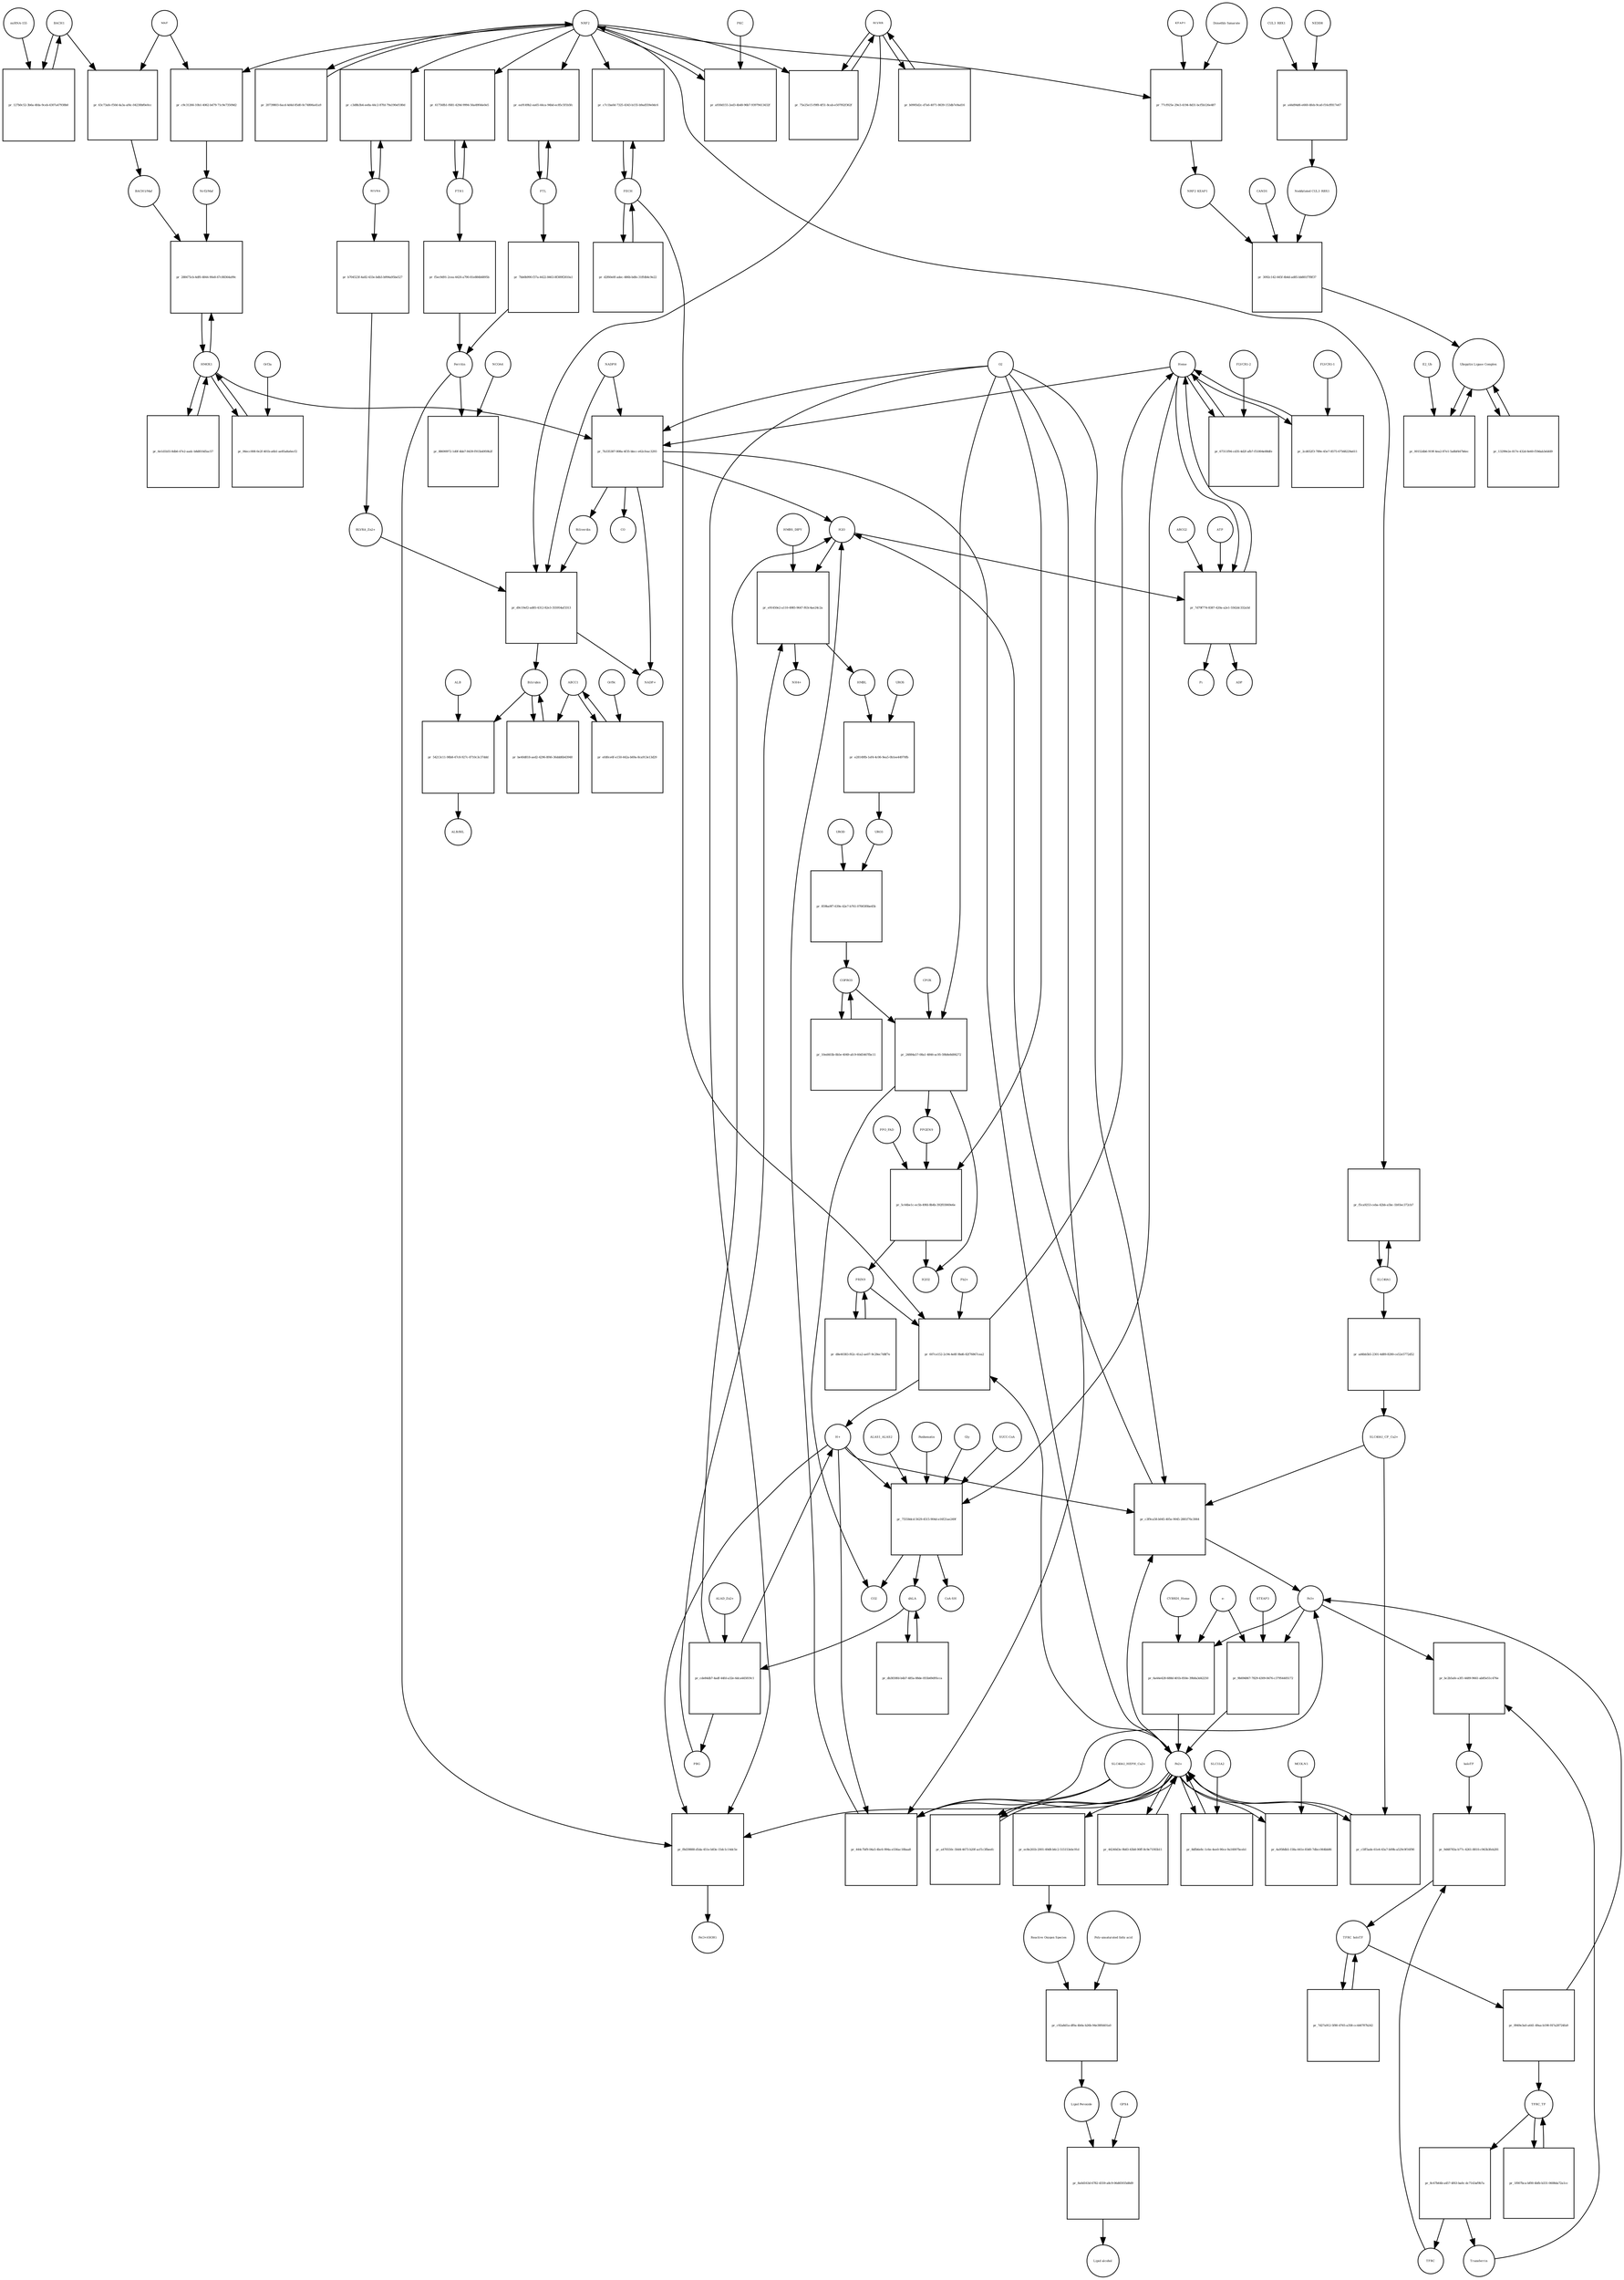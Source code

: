 strict digraph  {
Heme [annotation="urn_miriam_obo.chebi_CHEBI%3A30413", bipartite=0, cls="simple chemical", fontsize=4, label=Heme, shape=circle];
"pr_7b335387-808a-4f35-bbcc-e62cfeac3293" [annotation="", bipartite=1, cls=process, fontsize=4, label="pr_7b335387-808a-4f35-bbcc-e62cfeac3293", shape=square];
Biliverdin [annotation="urn_miriam_obo.chebi_CHEBI%3A17033", bipartite=0, cls="simple chemical", fontsize=4, label=Biliverdin, shape=circle];
HMOX1 [annotation=urn_miriam_uniprot_P09601, bipartite=0, cls=macromolecule, fontsize=4, label=HMOX1, shape=circle];
O2 [annotation="urn_miriam_obo.chebi_CHEBI%3A15379", bipartite=0, cls="simple chemical", fontsize=4, label=O2, shape=circle];
NADPH [annotation="urn_miriam_obo.chebi_CHEBI%3A16474", bipartite=0, cls="simple chemical", fontsize=4, label=NADPH, shape=circle];
H2O [annotation="urn_miriam_obo.chebi_CHEBI%3A15377", bipartite=0, cls="simple chemical", fontsize=4, label=H2O, shape=circle];
"Fe2+" [annotation="urn_miriam_obo.chebi_CHEBI%3A29033", bipartite=0, cls="simple chemical", fontsize=4, label="Fe2+", shape=circle];
"NADP+" [annotation="urn_miriam_obo.chebi_CHEBI%3A18009", bipartite=0, cls="simple chemical", fontsize=4, label="NADP+", shape=circle];
CO [annotation="urn_miriam_obo.chebi_CHEBI%3A17245", bipartite=0, cls="simple chemical", fontsize=4, label=CO, shape=circle];
"pr_67311f94-cd35-4d2f-afb7-f51804e88dfe" [annotation="", bipartite=1, cls=process, fontsize=4, label="pr_67311f94-cd35-4d2f-afb7-f51804e88dfe", shape=square];
"FLVCR1-2" [annotation=urn_miriam_uniprot_Q9Y5Y0, bipartite=0, cls=macromolecule, fontsize=4, label="FLVCR1-2", shape=circle];
"pr_d9c19ef2-ad85-4312-82e3-355954af3313" [annotation="", bipartite=1, cls=process, fontsize=4, label="pr_d9c19ef2-ad85-4312-82e3-355954af3313", shape=square];
Bilirubin [annotation="urn_miriam_obo.chebi_CHEBI%3A16990", bipartite=0, cls="simple chemical", fontsize=4, label=Bilirubin, shape=circle];
BLVRB [annotation=urn_miriam_uniprot_P30043, bipartite=0, cls=macromolecule, fontsize=4, label=BLVRB, shape=circle];
"BLVRA_Zn2+" [annotation="urn_miriam_obo.chebi_CHEBI%3A29805|urn_miriam_uniprot_P53004", bipartite=0, cls=complex, fontsize=4, label="BLVRA_Zn2+", shape=circle];
"pr_be40d818-aed2-4296-8f46-36ddd6b43948" [annotation="", bipartite=1, cls=process, fontsize=4, label="pr_be40d818-aed2-4296-8f46-36ddd6b43948", shape=square];
ABCC1 [annotation=urn_miriam_uniprot_P02768, bipartite=0, cls=macromolecule, fontsize=4, label=ABCC1, shape=circle];
"pr_54213c11-98b8-47c8-927c-8710c3c37ddd" [annotation="", bipartite=1, cls=process, fontsize=4, label="pr_54213c11-98b8-47c8-927c-8710c3c37ddd", shape=square];
ALB [annotation=urn_miriam_uniprot_P02768, bipartite=0, cls=macromolecule, fontsize=4, label=ALB, shape=circle];
"ALB/BIL" [annotation="urn_miriam_uniprot_P02768|urn_miriam_obo.chebi_CHEBI%3A16990", bipartite=0, cls=complex, fontsize=4, label="ALB/BIL", shape=circle];
NRF2 [annotation=urn_miriam_uniprot_Q16236, bipartite=0, cls=macromolecule, fontsize=4, label=NRF2, shape=circle];
"pr_c9c31266-10b1-4062-b479-71c9e73509d2" [annotation="", bipartite=1, cls=process, fontsize=4, label="pr_c9c31266-10b1-4062-b479-71c9e73509d2", shape=square];
MAF [annotation=urn_miriam_uniprot_O75444, bipartite=0, cls=macromolecule, fontsize=4, label=MAF, shape=circle];
"Nrf2/Maf" [annotation="", bipartite=0, cls=complex, fontsize=4, label="Nrf2/Maf", shape=circle];
"pr_63c73afe-f50d-4a3a-af4c-04230bf0e0cc" [annotation="", bipartite=1, cls=process, fontsize=4, label="pr_63c73afe-f50d-4a3a-af4c-04230bf0e0cc", shape=square];
BACH1 [annotation=urn_miriam_uniprot_O14867, bipartite=0, cls=macromolecule, fontsize=4, label=BACH1, shape=circle];
"BACH1/Maf" [annotation="", bipartite=0, cls=complex, fontsize=4, label="BACH1/Maf", shape=circle];
"pr_127b0c52-3b6a-4fda-9ceb-4307a47938b0" [annotation="", bipartite=1, cls=process, fontsize=4, label="pr_127b0c52-3b6a-4fda-9ceb-4307a47938b0", shape=square];
"miRNA-155" [annotation=urn_miriam_ncbigene_406947, bipartite=0, cls="nucleic acid feature", fontsize=4, label="miRNA-155", shape=circle];
"pr_288475cb-4df0-4844-90e8-67c88364a99c" [annotation="", bipartite=1, cls=process, fontsize=4, label="pr_288475cb-4df0-4844-90e8-67c88364a99c", shape=square];
PRIN9 [annotation="urn_miriam_obo.chebi_CHEBI%3A15430", bipartite=0, cls="simple chemical", fontsize=4, label=PRIN9, shape=circle];
"pr_607ce152-2c94-4e8f-9bd6-82f76867cea2" [annotation="", bipartite=1, cls=process, fontsize=4, label="pr_607ce152-2c94-4e8f-9bd6-82f76867cea2", shape=square];
FECH [annotation=urn_miriam_uniprot_P22830, bipartite=0, cls=macromolecule, fontsize=4, label=FECH, shape=circle];
"Pb2+" [annotation="urn_miriam_obo.chebi_CHEBI%3A27889", bipartite=0, cls="simple chemical", fontsize=4, label="Pb2+", shape=circle];
"H+" [annotation="urn_miriam_obo.chebi_CHEBI%3A15378", bipartite=0, cls="simple chemical", fontsize=4, label="H+", shape=circle];
"SUCC-CoA" [annotation="urn_miriam_obo.chebi_CHEBI%3A57292", bipartite=0, cls="simple chemical", fontsize=4, label="SUCC-CoA", shape=circle];
"pr_75558dcd-5629-4515-904d-e16f21ae249f" [annotation="", bipartite=1, cls=process, fontsize=4, label="pr_75558dcd-5629-4515-904d-e16f21ae249f", shape=square];
dALA [annotation="urn_miriam_obo.chebi_CHEBI%3A356416", bipartite=0, cls="simple chemical", fontsize=4, label=dALA, shape=circle];
ALAS1_ALAS2 [annotation="urn_miriam_uniprot_P13196|urn_miriam_uniprot_P22557", bipartite=0, cls=complex, fontsize=4, label=ALAS1_ALAS2, shape=circle];
Panhematin [annotation=urn_miriam_drugbank_DB03404, bipartite=0, cls="simple chemical", fontsize=4, label=Panhematin, shape=circle];
Gly [annotation="urn_miriam_obo.chebi_CHEBI%3A57305", bipartite=0, cls="simple chemical", fontsize=4, label=Gly, shape=circle];
"CoA-SH" [annotation="urn_miriam_obo.chebi_CHEBI%3A15346", bipartite=0, cls="simple chemical", fontsize=4, label="CoA-SH", shape=circle];
CO2 [annotation="urn_miriam_obo.chebi_CHEBI%3A16526", bipartite=0, cls="simple chemical", fontsize=4, label=CO2, shape=circle];
"pr_77cf925e-29e3-4194-8d31-bcf5b126e487" [annotation="", bipartite=1, cls=process, fontsize=4, label="pr_77cf925e-29e3-4194-8d31-bcf5b126e487", shape=square];
KEAP1 [annotation=urn_miriam_uniprot_Q14145, bipartite=0, cls=macromolecule, fontsize=4, label=KEAP1, shape=circle];
NRF2_KEAP1 [annotation="urn_miriam_uniprot_Q14145|urn_miriam_uniprot_Q16236", bipartite=0, cls=complex, fontsize=4, label=NRF2_KEAP1, shape=circle];
"Dimethly fumarate" [annotation=urn_miriam_drugbank_DB08908, bipartite=0, cls="simple chemical", fontsize=4, label="Dimethly fumarate", shape=circle];
"Ubiquitin Ligase Complex" [annotation="urn_miriam_uniprot_Q14145|urn_miriam_uniprot_Q15843|urn_miriam_uniprot_Q13618|urn_miriam_uniprot_P62877|urn_miriam_uniprot_Q16236|urn_miriam_pubmed_19940261", bipartite=0, cls=complex, fontsize=4, label="Ubiquitin Ligase Complex", shape=circle];
"pr_13299e2e-817e-432d-8e60-f59dab3ebfd9" [annotation="", bipartite=1, cls=process, fontsize=4, label="pr_13299e2e-817e-432d-8e60-f59dab3ebfd9", shape=square];
"pr_cde84db7-4adf-44fd-a32e-6dca445819c1" [annotation="", bipartite=1, cls=process, fontsize=4, label="pr_cde84db7-4adf-44fd-a32e-6dca445819c1", shape=square];
PBG [annotation="urn_miriam_obo.chebi_CHEBI%3A58126", bipartite=0, cls="simple chemical", fontsize=4, label=PBG, shape=circle];
"ALAD_Zn2+" [annotation="urn_miriam_uniprot_P13716|urn_miriam_obo.chebi_CHEBI%3A29105", bipartite=0, cls=complex, fontsize=4, label="ALAD_Zn2+", shape=circle];
"pr_e91450e2-a110-4985-9647-f63c4ae24c2a" [annotation="", bipartite=1, cls=process, fontsize=4, label="pr_e91450e2-a110-4985-9647-f63c4ae24c2a", shape=square];
HMBL [annotation="urn_miriam_obo.chebi_CHEBI%3A57845", bipartite=0, cls="simple chemical", fontsize=4, label=HMBL, shape=circle];
HMBS_DIPY [annotation="urn_miriam_obo.chebi_CHEBI%3A36319|urn_miriam_uniprot_P08397", bipartite=0, cls=complex, fontsize=4, label=HMBS_DIPY, shape=circle];
"NH4+" [annotation="urn_miriam_obo.chebi_CHEBI%3A28938", bipartite=0, cls="simple chemical", fontsize=4, label="NH4+", shape=circle];
"pr_e28149fb-1ef4-4c06-9ea5-0b1ee44970fb" [annotation="", bipartite=1, cls=process, fontsize=4, label="pr_e28149fb-1ef4-4c06-9ea5-0b1ee44970fb", shape=square];
URO3 [annotation="urn_miriam_obo.chebi_CHEBI%3A15437", bipartite=0, cls="simple chemical", fontsize=4, label=URO3, shape=circle];
UROS [annotation=urn_miriam_uniprot_P10746, bipartite=0, cls=macromolecule, fontsize=4, label=UROS, shape=circle];
"pr_859ba9f7-639e-42e7-b761-07065f0be45b" [annotation="", bipartite=1, cls=process, fontsize=4, label="pr_859ba9f7-639e-42e7-b761-07065f0be45b", shape=square];
COPRO3 [annotation="urn_miriam_obo.chebi_CHEBI%3A15439", bipartite=0, cls="simple chemical", fontsize=4, label=COPRO3, shape=circle];
UROD [annotation=urn_miriam_uniprot_P06132, bipartite=0, cls=macromolecule, fontsize=4, label=UROD, shape=circle];
"pr_24884a57-08a1-4846-ac95-59b8e8d06272" [annotation="", bipartite=1, cls=process, fontsize=4, label="pr_24884a57-08a1-4846-ac95-59b8e8d06272", shape=square];
PPGEN9 [annotation="urn_miriam_obo.chebi_CHEBI%3A15435", bipartite=0, cls="simple chemical", fontsize=4, label=PPGEN9, shape=circle];
CPOX [annotation=urn_miriam_uniprot_P36551, bipartite=0, cls=macromolecule, fontsize=4, label=CPOX, shape=circle];
H2O2 [annotation="urn_miriam_obo.chebi_CHEBI%3A16240", bipartite=0, cls="simple chemical", fontsize=4, label=H2O2, shape=circle];
"pr_5c44be1c-ec5b-49fd-8b4b-392f03069e6e" [annotation="", bipartite=1, cls=process, fontsize=4, label="pr_5c44be1c-ec5b-49fd-8b4b-392f03069e6e", shape=square];
PPO_FAD [annotation="urn_miriam_obo.chebi_CHEBI%3A16238|urn_miriam_uniprot_P50336", bipartite=0, cls=complex, fontsize=4, label=PPO_FAD, shape=circle];
"pr_20739803-6acd-4d4d-85d0-0c74806a41a9" [annotation="", bipartite=1, cls=process, fontsize=4, label="pr_20739803-6acd-4d4d-85d0-0c74806a41a9", shape=square];
"pr_db3830fd-b4b7-485a-88de-055b69d95cca" [annotation="", bipartite=1, cls="uncertain process", fontsize=4, label="pr_db3830fd-b4b7-485a-88de-055b69d95cca", shape=square];
"pr_10ed403b-0b5e-4049-afc9-60d5467fbc11" [annotation="", bipartite=1, cls="uncertain process", fontsize=4, label="pr_10ed403b-0b5e-4049-afc9-60d5467fbc11", shape=square];
"pr_d8e40383-f62c-41a2-ae07-9c28ec7d8f7e" [annotation="", bipartite=1, cls="uncertain process", fontsize=4, label="pr_d8e40383-f62c-41a2-ae07-9c28ec7d8f7e", shape=square];
"Poly-unsaturated fatty acid" [annotation="urn_miriam_obo.chebi_CHEBI%3A26208", bipartite=0, cls="simple chemical", fontsize=4, label="Poly-unsaturated fatty acid", shape=circle];
"pr_c92a8d1a-df0a-4b0a-b26b-94e38f4401a0" [annotation="", bipartite=1, cls=process, fontsize=4, label="pr_c92a8d1a-df0a-4b0a-b26b-94e38f4401a0", shape=square];
"Lipid Peroxide" [annotation="urn_miriam_obo.chebi_CHEBI%3A61051", bipartite=0, cls="simple chemical", fontsize=4, label="Lipid Peroxide", shape=circle];
"Reactive Oxygen Species" [annotation="urn_miriam_obo.chebi_CHEBI%3A26523", bipartite=0, cls="simple chemical", fontsize=4, label="Reactive Oxygen Species", shape=circle];
"pr_f8d39888-d5da-451e-b83e-15dc1c14dc5e" [annotation="", bipartite=1, cls=process, fontsize=4, label="pr_f8d39888-d5da-451e-b83e-15dc1c14dc5e", shape=square];
"Fe(3+)O(OH)" [annotation="urn_miriam_obo.chebi_CHEBI%3A78619", bipartite=0, cls="simple chemical", fontsize=4, label="Fe(3+)O(OH)", shape=circle];
Ferritin [annotation=urn_miriam_uniprot_P02794, bipartite=0, cls=complex, fontsize=4, label=Ferritin, shape=circle];
"pr_c5ff5ade-61e4-43a7-b09b-a529c9f16f90" [annotation="", bipartite=1, cls=process, fontsize=4, label="pr_c5ff5ade-61e4-43a7-b09b-a529c9f16f90", shape=square];
"SLC40A1_CP_Cu2+" [annotation="urn_miriam_uniprot_P00450|urn_miriam_uniprot_Q9NP59|urn_miriam_obo.chebi_CHEBI%3A29036", bipartite=0, cls=complex, fontsize=4, label="SLC40A1_CP_Cu2+", shape=circle];
"pr_c3f9ca58-b045-405e-9045-2881f76c3064" [annotation="", bipartite=1, cls=process, fontsize=4, label="pr_c3f9ca58-b045-405e-9045-2881f76c3064", shape=square];
"Fe3+" [annotation="urn_miriam_obo.chebi_CHEBI%3A29034", bipartite=0, cls="simple chemical", fontsize=4, label="Fe3+", shape=circle];
SLC40A1 [annotation=urn_miriam_ncbigene_30061, bipartite=0, cls="nucleic acid feature", fontsize=4, label=SLC40A1, shape=circle];
"pr_f5ca9253-ceba-42bb-a5bc-1b93ec372cb7" [annotation="", bipartite=1, cls=process, fontsize=4, label="pr_f5ca9253-ceba-42bb-a5bc-1b93ec372cb7", shape=square];
FTH1 [annotation=urn_miriam_ncbigene_2495, bipartite=0, cls="nucleic acid feature", fontsize=4, label=FTH1, shape=circle];
"pr_61756fb1-f681-429d-9994-56a49f44e0e5" [annotation="", bipartite=1, cls=process, fontsize=4, label="pr_61756fb1-f681-429d-9994-56a49f44e0e5", shape=square];
FTL [annotation=urn_miriam_ncbigene_2512, bipartite=0, cls="nucleic acid feature", fontsize=4, label=FTL, shape=circle];
"pr_ea9149b2-ea65-44ca-94bd-ec85c5f1b5fc" [annotation="", bipartite=1, cls=process, fontsize=4, label="pr_ea9149b2-ea65-44ca-94bd-ec85c5f1b5fc", shape=square];
"pr_f5ec9d91-2cea-4420-a790-81e884b6895b" [annotation="", bipartite=1, cls=process, fontsize=4, label="pr_f5ec9d91-2cea-4420-a790-81e884b6895b", shape=square];
"pr_7bb0b990-f37a-4422-8463-8f389f2810a1" [annotation="", bipartite=1, cls=process, fontsize=4, label="pr_7bb0b990-f37a-4422-8463-8f389f2810a1", shape=square];
"pr_c7c1ba0d-7325-4343-b155-b9ad559e0dc6" [annotation="", bipartite=1, cls=process, fontsize=4, label="pr_c7c1ba0d-7325-4343-b155-b9ad559e0dc6", shape=square];
"pr_d2f60e0f-adec-486b-bdfe-31ffdb4c9e22" [annotation="", bipartite=1, cls=process, fontsize=4, label="pr_d2f60e0f-adec-486b-bdfe-31ffdb4c9e22", shape=square];
"pr_6e1d1b55-8db6-47e2-aadc-b8d810d5ac57" [annotation="", bipartite=1, cls=process, fontsize=4, label="pr_6e1d1b55-8db6-47e2-aadc-b8d810d5ac57", shape=square];
BLVRA [annotation=urn_miriam_ncbigene_644, bipartite=0, cls="nucleic acid feature", fontsize=4, label=BLVRA, shape=circle];
"pr_c3d8b3b4-ee8a-44c2-87fd-79a190ef180d" [annotation="", bipartite=1, cls=process, fontsize=4, label="pr_c3d8b3b4-ee8a-44c2-87fd-79a190ef180d", shape=square];
"pr_75e25e15-f9f8-4f51-8cab-e507f62f362f" [annotation="", bipartite=1, cls=process, fontsize=4, label="pr_75e25e15-f9f8-4f51-8cab-e507f62f362f", shape=square];
"pr_b0905d2c-d7a6-4071-8639-153db7e9ad16" [annotation="", bipartite=1, cls=process, fontsize=4, label="pr_b0905d2c-d7a6-4071-8639-153db7e9ad16", shape=square];
"pr_b704523f-4a82-433e-bdb3-b994a95be527" [annotation="", bipartite=1, cls=process, fontsize=4, label="pr_b704523f-4a82-433e-bdb3-b994a95be527", shape=square];
"pr_ad4bb5b5-2301-4d89-8280-ce52e5772d52" [annotation="", bipartite=1, cls=process, fontsize=4, label="pr_ad4bb5b5-2301-4d89-8280-ce52e5772d52", shape=square];
"pr_88690972-1d0f-4bb7-8439-f915b4959b2f" [annotation="", bipartite=1, cls=process, fontsize=4, label="pr_88690972-1d0f-4bb7-8439-f915b4959b2f", shape=square];
NCOA4 [annotation=urn_miriam_uniprot_Q13772, bipartite=0, cls=macromolecule, fontsize=4, label=NCOA4, shape=circle];
"pr_6a44e428-688d-401b-850e-39b8a3d42250" [annotation="", bipartite=1, cls=process, fontsize=4, label="pr_6a44e428-688d-401b-850e-39b8a3d42250", shape=square];
CYBRD1_Heme [annotation="urn_miriam_uniprot_Q53TN4|urn_miriam_obo.chebi_CHEBI%3A30413", bipartite=0, cls=complex, fontsize=4, label=CYBRD1_Heme, shape=circle];
"e-" [annotation="urn_miriam_obo.chebi_CHEBI%3A10545", bipartite=0, cls="simple chemical", fontsize=4, label="e-", shape=circle];
"pr_8dfb6e8c-1c6e-4ee0-90ce-9a16007bceb1" [annotation="", bipartite=1, cls=process, fontsize=4, label="pr_8dfb6e8c-1c6e-4ee0-90ce-9a16007bceb1", shape=square];
SLC11A2 [annotation=urn_miriam_uniprot_P49281, bipartite=0, cls=macromolecule, fontsize=4, label=SLC11A2, shape=circle];
"pr_8a0d163d-6782-4559-a8c9-06d65935d8d9" [annotation="", bipartite=1, cls=process, fontsize=4, label="pr_8a0d163d-6782-4559-a8c9-06d65935d8d9", shape=square];
"Lipid alcohol" [annotation="urn_miriam_obo.chebi_CHEBI%3A24026", bipartite=0, cls="simple chemical", fontsize=4, label="Lipid alcohol", shape=circle];
GPX4 [annotation=urn_miriam_uniprot_P36969, bipartite=0, cls=macromolecule, fontsize=4, label=GPX4, shape=circle];
"pr_06ecc008-0e2f-401b-a6b1-ae85a8a6ecf2" [annotation="", bipartite=1, cls=process, fontsize=4, label="pr_06ecc008-0e2f-401b-a6b1-ae85a8a6ecf2", shape=square];
Orf3a [annotation=urn_miriam_ncbigene_43740569, bipartite=0, cls=macromolecule, fontsize=4, label=Orf3a, shape=circle];
"pr_ec8e261b-2001-49d8-b6c2-515153ebc91d" [annotation="", bipartite=1, cls=process, fontsize=4, label="pr_ec8e261b-2001-49d8-b6c2-515153ebc91d", shape=square];
"pr_efd0ce6f-e150-442a-b69a-8ca913e13d29" [annotation="", bipartite=1, cls=process, fontsize=4, label="pr_efd0ce6f-e150-442a-b69a-8ca913e13d29", shape=square];
Orf9c [annotation="", bipartite=0, cls=macromolecule, fontsize=4, label=Orf9c, shape=circle];
CUL3_RBX1 [annotation="urn_miriam_uniprot_Q13618|urn_miriam_uniprot_P62877", bipartite=0, cls=complex, fontsize=4, label=CUL3_RBX1, shape=circle];
"pr_a44d94d6-e660-4feb-9ca0-f16cff817e67" [annotation="", bipartite=1, cls=process, fontsize=4, label="pr_a44d94d6-e660-4feb-9ca0-f16cff817e67", shape=square];
"Neddylated CUL3_RBX1" [annotation="urn_miriam_uniprot_Q15843|urn_miriam_uniprot_Q13618|urn_miriam_uniprot_P62877", bipartite=0, cls=complex, fontsize=4, label="Neddylated CUL3_RBX1", shape=circle];
NEDD8 [annotation=urn_miriam_uniprot_Q15843, bipartite=0, cls="simple chemical", fontsize=4, label=NEDD8, shape=circle];
"pr_3092c142-645f-4b4d-ad85-bb881f7f8f37" [annotation="", bipartite=1, cls=process, fontsize=4, label="pr_3092c142-645f-4b4d-ad85-bb881f7f8f37", shape=square];
CAND1 [annotation=urn_miriam_uniprot_Q86VP6, bipartite=0, cls=macromolecule, fontsize=4, label=CAND1, shape=circle];
E2_Ub [annotation="urn_miriam_pubmed_19940261|urn_miriam_uniprot_P0CG48", bipartite=0, cls=complex, fontsize=4, label=E2_Ub, shape=circle];
"pr_00152db6-919f-4ea2-87e1-5a8bf447b6ec" [annotation="", bipartite=1, cls=process, fontsize=4, label="pr_00152db6-919f-4ea2-87e1-5a8bf447b6ec", shape=square];
"pr_a930d155-2ed3-4b48-96b7-93979413432f" [annotation="", bipartite=1, cls=process, fontsize=4, label="pr_a930d155-2ed3-4b48-96b7-93979413432f", shape=square];
PKC [annotation=urn_miriam_pubmed_12198130, bipartite=0, cls=macromolecule, fontsize=4, label=PKC, shape=circle];
"pr_2cd652f3-789e-45e7-8575-67568229a611" [annotation="", bipartite=1, cls=process, fontsize=4, label="pr_2cd652f3-789e-45e7-8575-67568229a611", shape=square];
"FLVCR1-1" [annotation=urn_miriam_uniprot_Q9Y5Y0, bipartite=0, cls=macromolecule, fontsize=4, label="FLVCR1-1", shape=circle];
"pr_7d79f774-8387-420a-a2e1-5562dc332a5d" [annotation="", bipartite=1, cls=process, fontsize=4, label="pr_7d79f774-8387-420a-a2e1-5562dc332a5d", shape=square];
ABCG2 [annotation=urn_miriam_uniprot_Q9UNQ0, bipartite=0, cls="macromolecule multimer", fontsize=4, label=ABCG2, shape=circle];
ATP [annotation="urn_miriam_obo.chebi_CHEBI%3A30616", bipartite=0, cls="simple chemical", fontsize=4, label=ATP, shape=circle];
Pi [annotation="urn_miriam_obo.chebi_CHEBI%3A18367", bipartite=0, cls="simple chemical", fontsize=4, label=Pi, shape=circle];
ADP [annotation="urn_miriam_obo.chebi_CHEBI%3A456216", bipartite=0, cls="simple chemical", fontsize=4, label=ADP, shape=circle];
"pr_a470550c-50d4-4673-b20f-acf1c3fbeefc" [annotation="", bipartite=1, cls=process, fontsize=4, label="pr_a470550c-50d4-4673-b20f-acf1c3fbeefc", shape=square];
"SLC40A1_HEPH_Cu2+" [annotation="urn_miriam_uniprot_Q9BQS7|urn_miriam_uniprot_Q9NP59|urn_miriam_obo.chebi_CHEBI%3A28694", bipartite=0, cls=complex, fontsize=4, label="SLC40A1_HEPH_Cu2+", shape=circle];
"pr_444c7bf9-04a5-4bc6-994a-e556ac18baa8" [annotation="", bipartite=1, cls=process, fontsize=4, label="pr_444c7bf9-04a5-4bc6-994a-e556ac18baa8", shape=square];
"pr_bc2b5afe-a3f1-4489-9661-ab85e51c476e" [annotation="", bipartite=1, cls=process, fontsize=4, label="pr_bc2b5afe-a3f1-4489-9661-ab85e51c476e", shape=square];
Transferrin [annotation=urn_miriam_uniprot_P02787, bipartite=0, cls=macromolecule, fontsize=4, label=Transferrin, shape=circle];
holoTF [annotation="urn_miriam_uniprot_P02787|urn_miriam_obo.chebi_CHEBI%3A29034", bipartite=0, cls=complex, fontsize=4, label=holoTF, shape=circle];
TFRC [annotation=urn_miriam_uniprot_P02786, bipartite=0, cls="macromolecule multimer", fontsize=4, label=TFRC, shape=circle];
"pr_9d48783a-b77c-4261-8810-c943b3feb281" [annotation="", bipartite=1, cls=process, fontsize=4, label="pr_9d48783a-b77c-4261-8810-c943b3feb281", shape=square];
TFRC_holoTF [annotation="urn_miriam_uniprot_P02787|urn_miriam_obo.chebi_CHEBI%3A29034|urn_miriam_uniprot_P02786", bipartite=0, cls=complex, fontsize=4, label=TFRC_holoTF, shape=circle];
"pr_7d27a912-5f80-4765-a358-cc446787b242" [annotation="", bipartite=1, cls=process, fontsize=4, label="pr_7d27a912-5f80-4765-a358-cc446787b242", shape=square];
"pr_0949e3a0-a641-49aa-b190-f47a28724fa9" [annotation="", bipartite=1, cls=process, fontsize=4, label="pr_0949e3a0-a641-49aa-b190-f47a28724fa9", shape=square];
TFRC_TF [annotation="urn_miriam_uniprot_P02787|urn_miriam_uniprot_P02786", bipartite=0, cls=complex, fontsize=4, label=TFRC_TF, shape=circle];
"pr_9b694867-7829-4309-8476-c37954405172" [annotation="", bipartite=1, cls=process, fontsize=4, label="pr_9b694867-7829-4309-8476-c37954405172", shape=square];
STEAP3 [annotation=urn_miriam_uniprot_Q658P3, bipartite=0, cls=macromolecule, fontsize=4, label=STEAP3, shape=circle];
"pr_4a958db5-158a-441e-83d0-7dbcc064bb86" [annotation="", bipartite=1, cls=process, fontsize=4, label="pr_4a958db5-158a-441e-83d0-7dbcc064bb86", shape=square];
MCOLN1 [annotation=urn_miriam_uniprot_Q9GZU1, bipartite=0, cls=macromolecule, fontsize=4, label=MCOLN1, shape=circle];
"pr_44240d3e-9b83-43b8-90ff-8c9e71f45b11" [annotation="", bipartite=1, cls=process, fontsize=4, label="pr_44240d3e-9b83-43b8-90ff-8c9e71f45b11", shape=square];
"pr_1f007bca-bf00-4bfb-b331-0608da72a1cc" [annotation="", bipartite=1, cls=process, fontsize=4, label="pr_1f007bca-bf00-4bfb-b331-0608da72a1cc", shape=square];
"pr_8c67b64b-a457-4f63-ba0c-dc7143af9b7a" [annotation="", bipartite=1, cls=process, fontsize=4, label="pr_8c67b64b-a457-4f63-ba0c-dc7143af9b7a", shape=square];
Heme -> "pr_7b335387-808a-4f35-bbcc-e62cfeac3293"  [annotation="", interaction_type=consumption];
Heme -> "pr_67311f94-cd35-4d2f-afb7-f51804e88dfe"  [annotation="", interaction_type=consumption];
Heme -> "pr_75558dcd-5629-4515-904d-e16f21ae249f"  [annotation=urn_miriam_pubmed_25446301, interaction_type=inhibition];
Heme -> "pr_2cd652f3-789e-45e7-8575-67568229a611"  [annotation="", interaction_type=consumption];
Heme -> "pr_7d79f774-8387-420a-a2e1-5562dc332a5d"  [annotation="", interaction_type=consumption];
"pr_7b335387-808a-4f35-bbcc-e62cfeac3293" -> Biliverdin  [annotation="", interaction_type=production];
"pr_7b335387-808a-4f35-bbcc-e62cfeac3293" -> H2O  [annotation="", interaction_type=production];
"pr_7b335387-808a-4f35-bbcc-e62cfeac3293" -> "Fe2+"  [annotation="", interaction_type=production];
"pr_7b335387-808a-4f35-bbcc-e62cfeac3293" -> "NADP+"  [annotation="", interaction_type=production];
"pr_7b335387-808a-4f35-bbcc-e62cfeac3293" -> CO  [annotation="", interaction_type=production];
Biliverdin -> "pr_d9c19ef2-ad85-4312-82e3-355954af3313"  [annotation="", interaction_type=consumption];
HMOX1 -> "pr_7b335387-808a-4f35-bbcc-e62cfeac3293"  [annotation="", interaction_type=catalysis];
HMOX1 -> "pr_288475cb-4df0-4844-90e8-67c88364a99c"  [annotation="", interaction_type=consumption];
HMOX1 -> "pr_6e1d1b55-8db6-47e2-aadc-b8d810d5ac57"  [annotation="", interaction_type=consumption];
HMOX1 -> "pr_06ecc008-0e2f-401b-a6b1-ae85a8a6ecf2"  [annotation="", interaction_type=consumption];
O2 -> "pr_7b335387-808a-4f35-bbcc-e62cfeac3293"  [annotation="", interaction_type=consumption];
O2 -> "pr_24884a57-08a1-4846-ac95-59b8e8d06272"  [annotation="", interaction_type=consumption];
O2 -> "pr_5c44be1c-ec5b-49fd-8b4b-392f03069e6e"  [annotation="", interaction_type=consumption];
O2 -> "pr_f8d39888-d5da-451e-b83e-15dc1c14dc5e"  [annotation="", interaction_type=consumption];
O2 -> "pr_c3f9ca58-b045-405e-9045-2881f76c3064"  [annotation="", interaction_type=consumption];
O2 -> "pr_444c7bf9-04a5-4bc6-994a-e556ac18baa8"  [annotation="", interaction_type=consumption];
NADPH -> "pr_7b335387-808a-4f35-bbcc-e62cfeac3293"  [annotation="", interaction_type=consumption];
NADPH -> "pr_d9c19ef2-ad85-4312-82e3-355954af3313"  [annotation="", interaction_type=consumption];
H2O -> "pr_e91450e2-a110-4985-9647-f63c4ae24c2a"  [annotation="", interaction_type=consumption];
H2O -> "pr_7d79f774-8387-420a-a2e1-5562dc332a5d"  [annotation="", interaction_type=consumption];
"Fe2+" -> "pr_607ce152-2c94-4e8f-9bd6-82f76867cea2"  [annotation="", interaction_type=consumption];
"Fe2+" -> "pr_f8d39888-d5da-451e-b83e-15dc1c14dc5e"  [annotation="", interaction_type=consumption];
"Fe2+" -> "pr_c5ff5ade-61e4-43a7-b09b-a529c9f16f90"  [annotation="", interaction_type=consumption];
"Fe2+" -> "pr_c3f9ca58-b045-405e-9045-2881f76c3064"  [annotation="", interaction_type=consumption];
"Fe2+" -> "pr_8dfb6e8c-1c6e-4ee0-90ce-9a16007bceb1"  [annotation="", interaction_type=consumption];
"Fe2+" -> "pr_ec8e261b-2001-49d8-b6c2-515153ebc91d"  [annotation="urn_miriam_pubmed_26794443|urn_miriam_pubmed_30692038", interaction_type=catalysis];
"Fe2+" -> "pr_a470550c-50d4-4673-b20f-acf1c3fbeefc"  [annotation="", interaction_type=consumption];
"Fe2+" -> "pr_444c7bf9-04a5-4bc6-994a-e556ac18baa8"  [annotation="", interaction_type=consumption];
"Fe2+" -> "pr_4a958db5-158a-441e-83d0-7dbcc064bb86"  [annotation="", interaction_type=consumption];
"Fe2+" -> "pr_44240d3e-9b83-43b8-90ff-8c9e71f45b11"  [annotation="", interaction_type=consumption];
"pr_67311f94-cd35-4d2f-afb7-f51804e88dfe" -> Heme  [annotation="", interaction_type=production];
"FLVCR1-2" -> "pr_67311f94-cd35-4d2f-afb7-f51804e88dfe"  [annotation="", interaction_type=catalysis];
"pr_d9c19ef2-ad85-4312-82e3-355954af3313" -> Bilirubin  [annotation="", interaction_type=production];
"pr_d9c19ef2-ad85-4312-82e3-355954af3313" -> "NADP+"  [annotation="", interaction_type=production];
Bilirubin -> "pr_be40d818-aed2-4296-8f46-36ddd6b43948"  [annotation="", interaction_type=consumption];
Bilirubin -> "pr_54213c11-98b8-47c8-927c-8710c3c37ddd"  [annotation="", interaction_type=consumption];
BLVRB -> "pr_d9c19ef2-ad85-4312-82e3-355954af3313"  [annotation="", interaction_type=catalysis];
BLVRB -> "pr_75e25e15-f9f8-4f51-8cab-e507f62f362f"  [annotation="", interaction_type=consumption];
BLVRB -> "pr_b0905d2c-d7a6-4071-8639-153db7e9ad16"  [annotation="", interaction_type=consumption];
"BLVRA_Zn2+" -> "pr_d9c19ef2-ad85-4312-82e3-355954af3313"  [annotation="", interaction_type=catalysis];
"pr_be40d818-aed2-4296-8f46-36ddd6b43948" -> Bilirubin  [annotation="", interaction_type=production];
ABCC1 -> "pr_be40d818-aed2-4296-8f46-36ddd6b43948"  [annotation="", interaction_type=catalysis];
ABCC1 -> "pr_efd0ce6f-e150-442a-b69a-8ca913e13d29"  [annotation="", interaction_type=consumption];
"pr_54213c11-98b8-47c8-927c-8710c3c37ddd" -> "ALB/BIL"  [annotation="", interaction_type=production];
ALB -> "pr_54213c11-98b8-47c8-927c-8710c3c37ddd"  [annotation="", interaction_type=consumption];
NRF2 -> "pr_c9c31266-10b1-4062-b479-71c9e73509d2"  [annotation="", interaction_type=consumption];
NRF2 -> "pr_77cf925e-29e3-4194-8d31-bcf5b126e487"  [annotation="", interaction_type=consumption];
NRF2 -> "pr_20739803-6acd-4d4d-85d0-0c74806a41a9"  [annotation="", interaction_type=consumption];
NRF2 -> "pr_f5ca9253-ceba-42bb-a5bc-1b93ec372cb7"  [annotation=urn_miriam_pubmed_30692038, interaction_type=catalysis];
NRF2 -> "pr_61756fb1-f681-429d-9994-56a49f44e0e5"  [annotation=urn_miriam_pubmed_30692038, interaction_type=catalysis];
NRF2 -> "pr_ea9149b2-ea65-44ca-94bd-ec85c5f1b5fc"  [annotation=urn_miriam_pubmed_30692038, interaction_type=catalysis];
NRF2 -> "pr_c7c1ba0d-7325-4343-b155-b9ad559e0dc6"  [annotation="urn_miriam_pubmed_30692038|urn_miriam_pubmed_23766848", interaction_type=catalysis];
NRF2 -> "pr_c3d8b3b4-ee8a-44c2-87fd-79a190ef180d"  [annotation=urn_miriam_pubmed_30692038, interaction_type=catalysis];
NRF2 -> "pr_75e25e15-f9f8-4f51-8cab-e507f62f362f"  [annotation=urn_miriam_pubmed_30692038, interaction_type=catalysis];
NRF2 -> "pr_a930d155-2ed3-4b48-96b7-93979413432f"  [annotation="", interaction_type=consumption];
"pr_c9c31266-10b1-4062-b479-71c9e73509d2" -> "Nrf2/Maf"  [annotation="", interaction_type=production];
MAF -> "pr_c9c31266-10b1-4062-b479-71c9e73509d2"  [annotation="", interaction_type=consumption];
MAF -> "pr_63c73afe-f50d-4a3a-af4c-04230bf0e0cc"  [annotation="", interaction_type=consumption];
"Nrf2/Maf" -> "pr_288475cb-4df0-4844-90e8-67c88364a99c"  [annotation="urn_miriam_pubmed_10473555|urn_miriam_pubmed_31827672|urn_miriam_pubmed_30692038|urn_miriam_pubmed_29717933", interaction_type=catalysis];
"pr_63c73afe-f50d-4a3a-af4c-04230bf0e0cc" -> "BACH1/Maf"  [annotation="", interaction_type=production];
BACH1 -> "pr_63c73afe-f50d-4a3a-af4c-04230bf0e0cc"  [annotation="", interaction_type=consumption];
BACH1 -> "pr_127b0c52-3b6a-4fda-9ceb-4307a47938b0"  [annotation="", interaction_type=consumption];
"BACH1/Maf" -> "pr_288475cb-4df0-4844-90e8-67c88364a99c"  [annotation="urn_miriam_pubmed_10473555|urn_miriam_pubmed_31827672|urn_miriam_pubmed_30692038|urn_miriam_pubmed_29717933", interaction_type=inhibition];
"pr_127b0c52-3b6a-4fda-9ceb-4307a47938b0" -> BACH1  [annotation="", interaction_type=production];
"miRNA-155" -> "pr_127b0c52-3b6a-4fda-9ceb-4307a47938b0"  [annotation="urn_miriam_pubmed_28082120|urn_miriam_pubmed_21982894", interaction_type=inhibition];
"pr_288475cb-4df0-4844-90e8-67c88364a99c" -> HMOX1  [annotation="", interaction_type=production];
PRIN9 -> "pr_607ce152-2c94-4e8f-9bd6-82f76867cea2"  [annotation="", interaction_type=consumption];
PRIN9 -> "pr_d8e40383-f62c-41a2-ae07-9c28ec7d8f7e"  [annotation="", interaction_type=consumption];
"pr_607ce152-2c94-4e8f-9bd6-82f76867cea2" -> Heme  [annotation="", interaction_type=production];
"pr_607ce152-2c94-4e8f-9bd6-82f76867cea2" -> "H+"  [annotation="", interaction_type=production];
FECH -> "pr_607ce152-2c94-4e8f-9bd6-82f76867cea2"  [annotation="", interaction_type=catalysis];
FECH -> "pr_c7c1ba0d-7325-4343-b155-b9ad559e0dc6"  [annotation="", interaction_type=consumption];
FECH -> "pr_d2f60e0f-adec-486b-bdfe-31ffdb4c9e22"  [annotation="", interaction_type=consumption];
"Pb2+" -> "pr_607ce152-2c94-4e8f-9bd6-82f76867cea2"  [annotation="", interaction_type=inhibition];
"H+" -> "pr_75558dcd-5629-4515-904d-e16f21ae249f"  [annotation="", interaction_type=consumption];
"H+" -> "pr_f8d39888-d5da-451e-b83e-15dc1c14dc5e"  [annotation="", interaction_type=consumption];
"H+" -> "pr_c3f9ca58-b045-405e-9045-2881f76c3064"  [annotation="", interaction_type=consumption];
"H+" -> "pr_444c7bf9-04a5-4bc6-994a-e556ac18baa8"  [annotation="", interaction_type=consumption];
"SUCC-CoA" -> "pr_75558dcd-5629-4515-904d-e16f21ae249f"  [annotation="", interaction_type=consumption];
"pr_75558dcd-5629-4515-904d-e16f21ae249f" -> dALA  [annotation="", interaction_type=production];
"pr_75558dcd-5629-4515-904d-e16f21ae249f" -> "CoA-SH"  [annotation="", interaction_type=production];
"pr_75558dcd-5629-4515-904d-e16f21ae249f" -> CO2  [annotation="", interaction_type=production];
dALA -> "pr_cde84db7-4adf-44fd-a32e-6dca445819c1"  [annotation="", interaction_type=consumption];
dALA -> "pr_db3830fd-b4b7-485a-88de-055b69d95cca"  [annotation="", interaction_type=consumption];
ALAS1_ALAS2 -> "pr_75558dcd-5629-4515-904d-e16f21ae249f"  [annotation=urn_miriam_pubmed_25446301, interaction_type=catalysis];
Panhematin -> "pr_75558dcd-5629-4515-904d-e16f21ae249f"  [annotation=urn_miriam_pubmed_25446301, interaction_type=inhibition];
Gly -> "pr_75558dcd-5629-4515-904d-e16f21ae249f"  [annotation="", interaction_type=consumption];
"pr_77cf925e-29e3-4194-8d31-bcf5b126e487" -> NRF2_KEAP1  [annotation="", interaction_type=production];
KEAP1 -> "pr_77cf925e-29e3-4194-8d31-bcf5b126e487"  [annotation="", interaction_type=consumption];
NRF2_KEAP1 -> "pr_3092c142-645f-4b4d-ad85-bb881f7f8f37"  [annotation="", interaction_type=consumption];
"Dimethly fumarate" -> "pr_77cf925e-29e3-4194-8d31-bcf5b126e487"  [annotation="urn_miriam_pubmed_15282312|urn_miriam_pubmed_20486766|urn_miriam_pubmed_31692987|urn_miriam_pubmed_15572695|urn_miriam_pubmed_32132672", interaction_type=inhibition];
"Ubiquitin Ligase Complex" -> "pr_13299e2e-817e-432d-8e60-f59dab3ebfd9"  [annotation="", interaction_type=consumption];
"Ubiquitin Ligase Complex" -> "pr_00152db6-919f-4ea2-87e1-5a8bf447b6ec"  [annotation="", interaction_type=consumption];
"pr_13299e2e-817e-432d-8e60-f59dab3ebfd9" -> "Ubiquitin Ligase Complex"  [annotation="", interaction_type=production];
"pr_cde84db7-4adf-44fd-a32e-6dca445819c1" -> PBG  [annotation="", interaction_type=production];
"pr_cde84db7-4adf-44fd-a32e-6dca445819c1" -> "H+"  [annotation="", interaction_type=production];
"pr_cde84db7-4adf-44fd-a32e-6dca445819c1" -> H2O  [annotation="", interaction_type=production];
PBG -> "pr_e91450e2-a110-4985-9647-f63c4ae24c2a"  [annotation="", interaction_type=consumption];
"ALAD_Zn2+" -> "pr_cde84db7-4adf-44fd-a32e-6dca445819c1"  [annotation="", interaction_type=catalysis];
"pr_e91450e2-a110-4985-9647-f63c4ae24c2a" -> HMBL  [annotation="", interaction_type=production];
"pr_e91450e2-a110-4985-9647-f63c4ae24c2a" -> "NH4+"  [annotation="", interaction_type=production];
HMBL -> "pr_e28149fb-1ef4-4c06-9ea5-0b1ee44970fb"  [annotation="", interaction_type=consumption];
HMBS_DIPY -> "pr_e91450e2-a110-4985-9647-f63c4ae24c2a"  [annotation="", interaction_type=catalysis];
"pr_e28149fb-1ef4-4c06-9ea5-0b1ee44970fb" -> URO3  [annotation="", interaction_type=production];
URO3 -> "pr_859ba9f7-639e-42e7-b761-07065f0be45b"  [annotation="", interaction_type=consumption];
UROS -> "pr_e28149fb-1ef4-4c06-9ea5-0b1ee44970fb"  [annotation="", interaction_type=catalysis];
"pr_859ba9f7-639e-42e7-b761-07065f0be45b" -> COPRO3  [annotation="", interaction_type=production];
COPRO3 -> "pr_24884a57-08a1-4846-ac95-59b8e8d06272"  [annotation="", interaction_type=consumption];
COPRO3 -> "pr_10ed403b-0b5e-4049-afc9-60d5467fbc11"  [annotation="", interaction_type=consumption];
UROD -> "pr_859ba9f7-639e-42e7-b761-07065f0be45b"  [annotation="", interaction_type=catalysis];
"pr_24884a57-08a1-4846-ac95-59b8e8d06272" -> PPGEN9  [annotation="", interaction_type=production];
"pr_24884a57-08a1-4846-ac95-59b8e8d06272" -> CO2  [annotation="", interaction_type=production];
"pr_24884a57-08a1-4846-ac95-59b8e8d06272" -> H2O2  [annotation="", interaction_type=production];
PPGEN9 -> "pr_5c44be1c-ec5b-49fd-8b4b-392f03069e6e"  [annotation="", interaction_type=consumption];
CPOX -> "pr_24884a57-08a1-4846-ac95-59b8e8d06272"  [annotation="", interaction_type=catalysis];
"pr_5c44be1c-ec5b-49fd-8b4b-392f03069e6e" -> PRIN9  [annotation="", interaction_type=production];
"pr_5c44be1c-ec5b-49fd-8b4b-392f03069e6e" -> H2O2  [annotation="", interaction_type=production];
PPO_FAD -> "pr_5c44be1c-ec5b-49fd-8b4b-392f03069e6e"  [annotation="", interaction_type=catalysis];
"pr_20739803-6acd-4d4d-85d0-0c74806a41a9" -> NRF2  [annotation="", interaction_type=production];
"pr_db3830fd-b4b7-485a-88de-055b69d95cca" -> dALA  [annotation="", interaction_type=production];
"pr_10ed403b-0b5e-4049-afc9-60d5467fbc11" -> COPRO3  [annotation="", interaction_type=production];
"pr_d8e40383-f62c-41a2-ae07-9c28ec7d8f7e" -> PRIN9  [annotation="", interaction_type=production];
"Poly-unsaturated fatty acid" -> "pr_c92a8d1a-df0a-4b0a-b26b-94e38f4401a0"  [annotation="", interaction_type=consumption];
"pr_c92a8d1a-df0a-4b0a-b26b-94e38f4401a0" -> "Lipid Peroxide"  [annotation="", interaction_type=production];
"Lipid Peroxide" -> "pr_8a0d163d-6782-4559-a8c9-06d65935d8d9"  [annotation="", interaction_type=consumption];
"Reactive Oxygen Species" -> "pr_c92a8d1a-df0a-4b0a-b26b-94e38f4401a0"  [annotation="urn_miriam_pubmed_26794443|urn_miriam_pubmed_30692038", interaction_type=catalysis];
"pr_f8d39888-d5da-451e-b83e-15dc1c14dc5e" -> "Fe(3+)O(OH)"  [annotation="", interaction_type=production];
Ferritin -> "pr_f8d39888-d5da-451e-b83e-15dc1c14dc5e"  [annotation="", interaction_type=catalysis];
Ferritin -> "pr_88690972-1d0f-4bb7-8439-f915b4959b2f"  [annotation="", interaction_type=consumption];
"pr_c5ff5ade-61e4-43a7-b09b-a529c9f16f90" -> "Fe2+"  [annotation="", interaction_type=production];
"SLC40A1_CP_Cu2+" -> "pr_c5ff5ade-61e4-43a7-b09b-a529c9f16f90"  [annotation="", interaction_type=catalysis];
"SLC40A1_CP_Cu2+" -> "pr_c3f9ca58-b045-405e-9045-2881f76c3064"  [annotation="", interaction_type=catalysis];
"pr_c3f9ca58-b045-405e-9045-2881f76c3064" -> "Fe3+"  [annotation="", interaction_type=production];
"pr_c3f9ca58-b045-405e-9045-2881f76c3064" -> H2O  [annotation="", interaction_type=production];
"Fe3+" -> "pr_6a44e428-688d-401b-850e-39b8a3d42250"  [annotation="", interaction_type=consumption];
"Fe3+" -> "pr_bc2b5afe-a3f1-4489-9661-ab85e51c476e"  [annotation="", interaction_type=consumption];
"Fe3+" -> "pr_9b694867-7829-4309-8476-c37954405172"  [annotation="", interaction_type=consumption];
SLC40A1 -> "pr_f5ca9253-ceba-42bb-a5bc-1b93ec372cb7"  [annotation="", interaction_type=consumption];
SLC40A1 -> "pr_ad4bb5b5-2301-4d89-8280-ce52e5772d52"  [annotation="", interaction_type=consumption];
"pr_f5ca9253-ceba-42bb-a5bc-1b93ec372cb7" -> SLC40A1  [annotation="", interaction_type=production];
FTH1 -> "pr_61756fb1-f681-429d-9994-56a49f44e0e5"  [annotation="", interaction_type=consumption];
FTH1 -> "pr_f5ec9d91-2cea-4420-a790-81e884b6895b"  [annotation="", interaction_type=consumption];
"pr_61756fb1-f681-429d-9994-56a49f44e0e5" -> FTH1  [annotation="", interaction_type=production];
FTL -> "pr_ea9149b2-ea65-44ca-94bd-ec85c5f1b5fc"  [annotation="", interaction_type=consumption];
FTL -> "pr_7bb0b990-f37a-4422-8463-8f389f2810a1"  [annotation="", interaction_type=consumption];
"pr_ea9149b2-ea65-44ca-94bd-ec85c5f1b5fc" -> FTL  [annotation="", interaction_type=production];
"pr_f5ec9d91-2cea-4420-a790-81e884b6895b" -> Ferritin  [annotation="", interaction_type=production];
"pr_7bb0b990-f37a-4422-8463-8f389f2810a1" -> Ferritin  [annotation="", interaction_type=production];
"pr_c7c1ba0d-7325-4343-b155-b9ad559e0dc6" -> FECH  [annotation="", interaction_type=production];
"pr_d2f60e0f-adec-486b-bdfe-31ffdb4c9e22" -> FECH  [annotation="", interaction_type=production];
"pr_6e1d1b55-8db6-47e2-aadc-b8d810d5ac57" -> HMOX1  [annotation="", interaction_type=production];
BLVRA -> "pr_c3d8b3b4-ee8a-44c2-87fd-79a190ef180d"  [annotation="", interaction_type=consumption];
BLVRA -> "pr_b704523f-4a82-433e-bdb3-b994a95be527"  [annotation="", interaction_type=consumption];
"pr_c3d8b3b4-ee8a-44c2-87fd-79a190ef180d" -> BLVRA  [annotation="", interaction_type=production];
"pr_75e25e15-f9f8-4f51-8cab-e507f62f362f" -> BLVRB  [annotation="", interaction_type=production];
"pr_b0905d2c-d7a6-4071-8639-153db7e9ad16" -> BLVRB  [annotation="", interaction_type=production];
"pr_b704523f-4a82-433e-bdb3-b994a95be527" -> "BLVRA_Zn2+"  [annotation="", interaction_type=production];
"pr_ad4bb5b5-2301-4d89-8280-ce52e5772d52" -> "SLC40A1_CP_Cu2+"  [annotation="", interaction_type=production];
NCOA4 -> "pr_88690972-1d0f-4bb7-8439-f915b4959b2f"  [annotation=urn_miriam_pubmed_30692038, interaction_type=catalysis];
"pr_6a44e428-688d-401b-850e-39b8a3d42250" -> "Fe2+"  [annotation="", interaction_type=production];
CYBRD1_Heme -> "pr_6a44e428-688d-401b-850e-39b8a3d42250"  [annotation="", interaction_type=catalysis];
"e-" -> "pr_6a44e428-688d-401b-850e-39b8a3d42250"  [annotation="", interaction_type=consumption];
"e-" -> "pr_9b694867-7829-4309-8476-c37954405172"  [annotation="", interaction_type=consumption];
"pr_8dfb6e8c-1c6e-4ee0-90ce-9a16007bceb1" -> "Fe2+"  [annotation="", interaction_type=production];
SLC11A2 -> "pr_8dfb6e8c-1c6e-4ee0-90ce-9a16007bceb1"  [annotation="", interaction_type=catalysis];
"pr_8a0d163d-6782-4559-a8c9-06d65935d8d9" -> "Lipid alcohol"  [annotation="", interaction_type=production];
GPX4 -> "pr_8a0d163d-6782-4559-a8c9-06d65935d8d9"  [annotation="urn_miriam_pubmed_26794443|urn_miriam_pubmed_30692038", interaction_type=catalysis];
"pr_06ecc008-0e2f-401b-a6b1-ae85a8a6ecf2" -> HMOX1  [annotation="", interaction_type=production];
Orf3a -> "pr_06ecc008-0e2f-401b-a6b1-ae85a8a6ecf2"  [annotation="urn_miriam_doi_10.1101%2F2020.03.22.002386", interaction_type=modulation];
"pr_ec8e261b-2001-49d8-b6c2-515153ebc91d" -> "Reactive Oxygen Species"  [annotation="", interaction_type=production];
"pr_efd0ce6f-e150-442a-b69a-8ca913e13d29" -> ABCC1  [annotation="", interaction_type=production];
Orf9c -> "pr_efd0ce6f-e150-442a-b69a-8ca913e13d29"  [annotation="urn_miriam_doi_10.1101%2F2020.03.22.002386", interaction_type=modulation];
CUL3_RBX1 -> "pr_a44d94d6-e660-4feb-9ca0-f16cff817e67"  [annotation="", interaction_type=consumption];
"pr_a44d94d6-e660-4feb-9ca0-f16cff817e67" -> "Neddylated CUL3_RBX1"  [annotation="", interaction_type=production];
"Neddylated CUL3_RBX1" -> "pr_3092c142-645f-4b4d-ad85-bb881f7f8f37"  [annotation="", interaction_type=consumption];
NEDD8 -> "pr_a44d94d6-e660-4feb-9ca0-f16cff817e67"  [annotation="", interaction_type=consumption];
"pr_3092c142-645f-4b4d-ad85-bb881f7f8f37" -> "Ubiquitin Ligase Complex"  [annotation="", interaction_type=production];
CAND1 -> "pr_3092c142-645f-4b4d-ad85-bb881f7f8f37"  [annotation="urn_miriam_pubmed_20486766|urn_miriam_pubmed_31692987|urn_miriam_pubmed_16449638|urn_miriam_pubmed_15572695", interaction_type=inhibition];
E2_Ub -> "pr_00152db6-919f-4ea2-87e1-5a8bf447b6ec"  [annotation="", interaction_type=consumption];
"pr_00152db6-919f-4ea2-87e1-5a8bf447b6ec" -> "Ubiquitin Ligase Complex"  [annotation="", interaction_type=production];
"pr_a930d155-2ed3-4b48-96b7-93979413432f" -> NRF2  [annotation="", interaction_type=production];
PKC -> "pr_a930d155-2ed3-4b48-96b7-93979413432f"  [annotation="urn_miriam_pubmed_31692987|urn_miriam_pubmed_12198130", interaction_type=catalysis];
"pr_2cd652f3-789e-45e7-8575-67568229a611" -> Heme  [annotation="", interaction_type=production];
"FLVCR1-1" -> "pr_2cd652f3-789e-45e7-8575-67568229a611"  [annotation="", interaction_type=catalysis];
"pr_7d79f774-8387-420a-a2e1-5562dc332a5d" -> Heme  [annotation="", interaction_type=production];
"pr_7d79f774-8387-420a-a2e1-5562dc332a5d" -> Pi  [annotation="", interaction_type=production];
"pr_7d79f774-8387-420a-a2e1-5562dc332a5d" -> ADP  [annotation="", interaction_type=production];
ABCG2 -> "pr_7d79f774-8387-420a-a2e1-5562dc332a5d"  [annotation="", interaction_type=catalysis];
ATP -> "pr_7d79f774-8387-420a-a2e1-5562dc332a5d"  [annotation="", interaction_type=consumption];
"pr_a470550c-50d4-4673-b20f-acf1c3fbeefc" -> "Fe2+"  [annotation="", interaction_type=production];
"SLC40A1_HEPH_Cu2+" -> "pr_a470550c-50d4-4673-b20f-acf1c3fbeefc"  [annotation="", interaction_type=catalysis];
"SLC40A1_HEPH_Cu2+" -> "pr_444c7bf9-04a5-4bc6-994a-e556ac18baa8"  [annotation="", interaction_type=catalysis];
"pr_444c7bf9-04a5-4bc6-994a-e556ac18baa8" -> "Fe3+"  [annotation="", interaction_type=production];
"pr_444c7bf9-04a5-4bc6-994a-e556ac18baa8" -> H2O  [annotation="", interaction_type=production];
"pr_bc2b5afe-a3f1-4489-9661-ab85e51c476e" -> holoTF  [annotation="", interaction_type=production];
Transferrin -> "pr_bc2b5afe-a3f1-4489-9661-ab85e51c476e"  [annotation="", interaction_type=consumption];
holoTF -> "pr_9d48783a-b77c-4261-8810-c943b3feb281"  [annotation="", interaction_type=consumption];
TFRC -> "pr_9d48783a-b77c-4261-8810-c943b3feb281"  [annotation="", interaction_type=consumption];
"pr_9d48783a-b77c-4261-8810-c943b3feb281" -> TFRC_holoTF  [annotation="", interaction_type=production];
TFRC_holoTF -> "pr_7d27a912-5f80-4765-a358-cc446787b242"  [annotation="", interaction_type=consumption];
TFRC_holoTF -> "pr_0949e3a0-a641-49aa-b190-f47a28724fa9"  [annotation="", interaction_type=consumption];
"pr_7d27a912-5f80-4765-a358-cc446787b242" -> TFRC_holoTF  [annotation="", interaction_type=production];
"pr_0949e3a0-a641-49aa-b190-f47a28724fa9" -> "Fe3+"  [annotation="", interaction_type=production];
"pr_0949e3a0-a641-49aa-b190-f47a28724fa9" -> TFRC_TF  [annotation="", interaction_type=production];
TFRC_TF -> "pr_1f007bca-bf00-4bfb-b331-0608da72a1cc"  [annotation="", interaction_type=consumption];
TFRC_TF -> "pr_8c67b64b-a457-4f63-ba0c-dc7143af9b7a"  [annotation="", interaction_type=consumption];
"pr_9b694867-7829-4309-8476-c37954405172" -> "Fe2+"  [annotation="", interaction_type=production];
STEAP3 -> "pr_9b694867-7829-4309-8476-c37954405172"  [annotation="", interaction_type=catalysis];
"pr_4a958db5-158a-441e-83d0-7dbcc064bb86" -> "Fe2+"  [annotation="", interaction_type=production];
MCOLN1 -> "pr_4a958db5-158a-441e-83d0-7dbcc064bb86"  [annotation="", interaction_type=catalysis];
"pr_44240d3e-9b83-43b8-90ff-8c9e71f45b11" -> "Fe2+"  [annotation="", interaction_type=production];
"pr_1f007bca-bf00-4bfb-b331-0608da72a1cc" -> TFRC_TF  [annotation="", interaction_type=production];
"pr_8c67b64b-a457-4f63-ba0c-dc7143af9b7a" -> TFRC  [annotation="", interaction_type=production];
"pr_8c67b64b-a457-4f63-ba0c-dc7143af9b7a" -> Transferrin  [annotation="", interaction_type=production];
}
